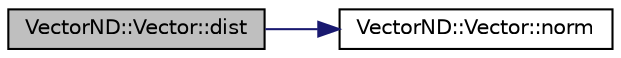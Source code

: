 digraph "VectorND::Vector::dist"
{
 // LATEX_PDF_SIZE
  edge [fontname="Helvetica",fontsize="10",labelfontname="Helvetica",labelfontsize="10"];
  node [fontname="Helvetica",fontsize="10",shape=record];
  rankdir="LR";
  Node1 [label="VectorND::Vector::dist",height=0.2,width=0.4,color="black", fillcolor="grey75", style="filled", fontcolor="black",tooltip="return the euclidean distance between 2 vectors a and b (static function)"];
  Node1 -> Node2 [color="midnightblue",fontsize="10",style="solid",fontname="Helvetica"];
  Node2 [label="VectorND::Vector::norm",height=0.2,width=0.4,color="black", fillcolor="white", style="filled",URL="$classVectorND_1_1Vector.html#a805ca5db3160a7a331ca91ad4e369e1f",tooltip="return the euclidean norm of a vector"];
}
